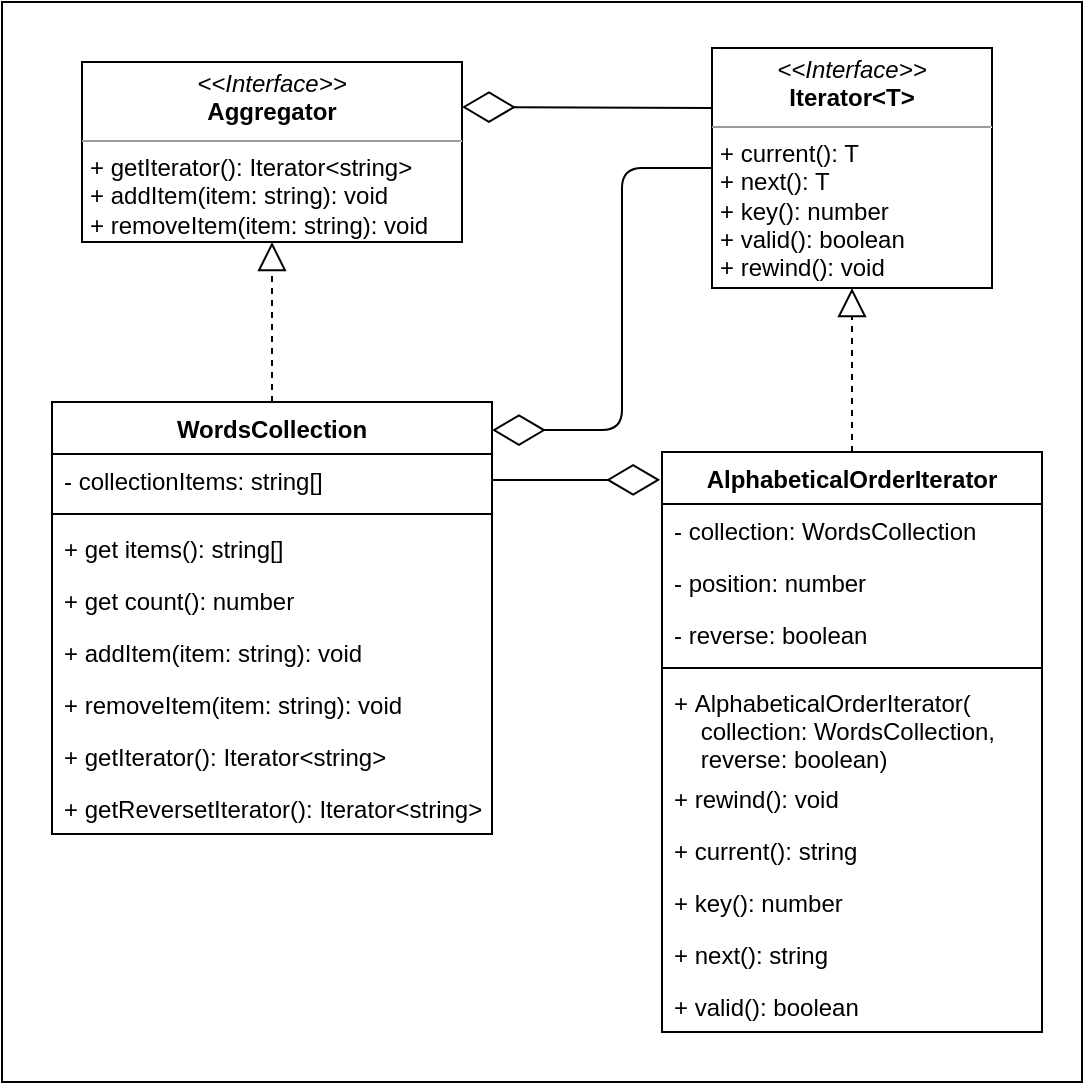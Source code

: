 <mxfile version="13.10.9" type="device"><diagram id="FWyPQcdAH2lQbk94zte-" name="Page-1"><mxGraphModel dx="1785" dy="621" grid="1" gridSize="10" guides="1" tooltips="1" connect="1" arrows="1" fold="1" page="1" pageScale="1" pageWidth="827" pageHeight="1169" math="0" shadow="0"><root><mxCell id="0"/><mxCell id="1" parent="0"/><mxCell id="_06BA4BoXEbgoeMatDcF-28" value="" style="rounded=0;whiteSpace=wrap;html=1;" vertex="1" parent="1"><mxGeometry x="30" y="70" width="540" height="540" as="geometry"/></mxCell><mxCell id="_06BA4BoXEbgoeMatDcF-1" value="&lt;p style=&quot;margin: 0px ; margin-top: 4px ; text-align: center&quot;&gt;&lt;i&gt;&amp;lt;&amp;lt;Interface&amp;gt;&amp;gt;&lt;/i&gt;&lt;br&gt;&lt;b&gt;Aggregator&lt;/b&gt;&lt;/p&gt;&lt;hr size=&quot;1&quot;&gt;&lt;p style=&quot;margin: 0px ; margin-left: 4px&quot;&gt;+ getIterator(): Iterator&amp;lt;string&amp;gt;&lt;/p&gt;&lt;p style=&quot;margin: 0px ; margin-left: 4px&quot;&gt;+ addItem(item: string): void&lt;/p&gt;&lt;p style=&quot;margin: 0px ; margin-left: 4px&quot;&gt;+ removeItem(item: string): void&lt;/p&gt;" style="verticalAlign=top;align=left;overflow=fill;fontSize=12;fontFamily=Helvetica;html=1;" vertex="1" parent="1"><mxGeometry x="70" y="100" width="190" height="90" as="geometry"/></mxCell><mxCell id="_06BA4BoXEbgoeMatDcF-2" value="&lt;p style=&quot;margin: 0px ; margin-top: 4px ; text-align: center&quot;&gt;&lt;i&gt;&amp;lt;&amp;lt;Interface&amp;gt;&amp;gt;&lt;/i&gt;&lt;br&gt;&lt;b&gt;Iterator&amp;lt;T&amp;gt;&lt;/b&gt;&lt;/p&gt;&lt;hr size=&quot;1&quot;&gt;&lt;p style=&quot;margin: 0px ; margin-left: 4px&quot;&gt;+ current(): T&lt;/p&gt;&lt;p style=&quot;margin: 0px ; margin-left: 4px&quot;&gt;+ next(): T&lt;/p&gt;&lt;p style=&quot;margin: 0px ; margin-left: 4px&quot;&gt;+ key(): number&lt;/p&gt;&lt;p style=&quot;margin: 0px ; margin-left: 4px&quot;&gt;+ valid(): boolean&lt;/p&gt;&lt;p style=&quot;margin: 0px ; margin-left: 4px&quot;&gt;+ rewind(): void&lt;/p&gt;" style="verticalAlign=top;align=left;overflow=fill;fontSize=12;fontFamily=Helvetica;html=1;" vertex="1" parent="1"><mxGeometry x="385" y="93" width="140" height="120" as="geometry"/></mxCell><mxCell id="_06BA4BoXEbgoeMatDcF-3" value="WordsCollection" style="swimlane;fontStyle=1;align=center;verticalAlign=top;childLayout=stackLayout;horizontal=1;startSize=26;horizontalStack=0;resizeParent=1;resizeParentMax=0;resizeLast=0;collapsible=1;marginBottom=0;" vertex="1" parent="1"><mxGeometry x="55" y="270" width="220" height="216" as="geometry"/></mxCell><mxCell id="_06BA4BoXEbgoeMatDcF-4" value="- collectionItems: string[]" style="text;strokeColor=none;fillColor=none;align=left;verticalAlign=top;spacingLeft=4;spacingRight=4;overflow=hidden;rotatable=0;points=[[0,0.5],[1,0.5]];portConstraint=eastwest;" vertex="1" parent="_06BA4BoXEbgoeMatDcF-3"><mxGeometry y="26" width="220" height="26" as="geometry"/></mxCell><mxCell id="_06BA4BoXEbgoeMatDcF-5" value="" style="line;strokeWidth=1;fillColor=none;align=left;verticalAlign=middle;spacingTop=-1;spacingLeft=3;spacingRight=3;rotatable=0;labelPosition=right;points=[];portConstraint=eastwest;" vertex="1" parent="_06BA4BoXEbgoeMatDcF-3"><mxGeometry y="52" width="220" height="8" as="geometry"/></mxCell><mxCell id="_06BA4BoXEbgoeMatDcF-6" value="+ get items(): string[]" style="text;strokeColor=none;fillColor=none;align=left;verticalAlign=top;spacingLeft=4;spacingRight=4;overflow=hidden;rotatable=0;points=[[0,0.5],[1,0.5]];portConstraint=eastwest;" vertex="1" parent="_06BA4BoXEbgoeMatDcF-3"><mxGeometry y="60" width="220" height="26" as="geometry"/></mxCell><mxCell id="_06BA4BoXEbgoeMatDcF-7" value="+ get count(): number" style="text;strokeColor=none;fillColor=none;align=left;verticalAlign=top;spacingLeft=4;spacingRight=4;overflow=hidden;rotatable=0;points=[[0,0.5],[1,0.5]];portConstraint=eastwest;" vertex="1" parent="_06BA4BoXEbgoeMatDcF-3"><mxGeometry y="86" width="220" height="26" as="geometry"/></mxCell><mxCell id="_06BA4BoXEbgoeMatDcF-8" value="+ addItem(item: string): void" style="text;strokeColor=none;fillColor=none;align=left;verticalAlign=top;spacingLeft=4;spacingRight=4;overflow=hidden;rotatable=0;points=[[0,0.5],[1,0.5]];portConstraint=eastwest;" vertex="1" parent="_06BA4BoXEbgoeMatDcF-3"><mxGeometry y="112" width="220" height="26" as="geometry"/></mxCell><mxCell id="_06BA4BoXEbgoeMatDcF-9" value="+ removeItem(item: string): void" style="text;strokeColor=none;fillColor=none;align=left;verticalAlign=top;spacingLeft=4;spacingRight=4;overflow=hidden;rotatable=0;points=[[0,0.5],[1,0.5]];portConstraint=eastwest;" vertex="1" parent="_06BA4BoXEbgoeMatDcF-3"><mxGeometry y="138" width="220" height="26" as="geometry"/></mxCell><mxCell id="_06BA4BoXEbgoeMatDcF-10" value="+ getIterator(): Iterator&lt;string&gt;" style="text;strokeColor=none;fillColor=none;align=left;verticalAlign=top;spacingLeft=4;spacingRight=4;overflow=hidden;rotatable=0;points=[[0,0.5],[1,0.5]];portConstraint=eastwest;" vertex="1" parent="_06BA4BoXEbgoeMatDcF-3"><mxGeometry y="164" width="220" height="26" as="geometry"/></mxCell><mxCell id="_06BA4BoXEbgoeMatDcF-11" value="+ getReversetIterator(): Iterator&lt;string&gt;" style="text;strokeColor=none;fillColor=none;align=left;verticalAlign=top;spacingLeft=4;spacingRight=4;overflow=hidden;rotatable=0;points=[[0,0.5],[1,0.5]];portConstraint=eastwest;" vertex="1" parent="_06BA4BoXEbgoeMatDcF-3"><mxGeometry y="190" width="220" height="26" as="geometry"/></mxCell><mxCell id="_06BA4BoXEbgoeMatDcF-12" value="" style="endArrow=diamondThin;endFill=0;endSize=24;html=1;entryX=1;entryY=0.25;entryDx=0;entryDy=0;exitX=0;exitY=0.25;exitDx=0;exitDy=0;" edge="1" parent="1" source="_06BA4BoXEbgoeMatDcF-2" target="_06BA4BoXEbgoeMatDcF-1"><mxGeometry width="160" relative="1" as="geometry"><mxPoint x="380" y="360" as="sourcePoint"/><mxPoint x="540" y="360" as="targetPoint"/></mxGeometry></mxCell><mxCell id="_06BA4BoXEbgoeMatDcF-13" value="" style="endArrow=block;dashed=1;endFill=0;endSize=12;html=1;entryX=0.5;entryY=1;entryDx=0;entryDy=0;exitX=0.5;exitY=0;exitDx=0;exitDy=0;" edge="1" parent="1" source="_06BA4BoXEbgoeMatDcF-3" target="_06BA4BoXEbgoeMatDcF-1"><mxGeometry width="160" relative="1" as="geometry"><mxPoint x="140" y="580" as="sourcePoint"/><mxPoint x="300" y="580" as="targetPoint"/></mxGeometry></mxCell><mxCell id="_06BA4BoXEbgoeMatDcF-14" value="AlphabeticalOrderIterator" style="swimlane;fontStyle=1;align=center;verticalAlign=top;childLayout=stackLayout;horizontal=1;startSize=26;horizontalStack=0;resizeParent=1;resizeParentMax=0;resizeLast=0;collapsible=1;marginBottom=0;" vertex="1" parent="1"><mxGeometry x="360" y="295" width="190" height="290" as="geometry"/></mxCell><mxCell id="_06BA4BoXEbgoeMatDcF-15" value="- collection: WordsCollection" style="text;strokeColor=none;fillColor=none;align=left;verticalAlign=top;spacingLeft=4;spacingRight=4;overflow=hidden;rotatable=0;points=[[0,0.5],[1,0.5]];portConstraint=eastwest;" vertex="1" parent="_06BA4BoXEbgoeMatDcF-14"><mxGeometry y="26" width="190" height="26" as="geometry"/></mxCell><mxCell id="_06BA4BoXEbgoeMatDcF-19" value="- position: number" style="text;strokeColor=none;fillColor=none;align=left;verticalAlign=top;spacingLeft=4;spacingRight=4;overflow=hidden;rotatable=0;points=[[0,0.5],[1,0.5]];portConstraint=eastwest;" vertex="1" parent="_06BA4BoXEbgoeMatDcF-14"><mxGeometry y="52" width="190" height="26" as="geometry"/></mxCell><mxCell id="_06BA4BoXEbgoeMatDcF-20" value="- reverse: boolean" style="text;strokeColor=none;fillColor=none;align=left;verticalAlign=top;spacingLeft=4;spacingRight=4;overflow=hidden;rotatable=0;points=[[0,0.5],[1,0.5]];portConstraint=eastwest;" vertex="1" parent="_06BA4BoXEbgoeMatDcF-14"><mxGeometry y="78" width="190" height="26" as="geometry"/></mxCell><mxCell id="_06BA4BoXEbgoeMatDcF-16" value="" style="line;strokeWidth=1;fillColor=none;align=left;verticalAlign=middle;spacingTop=-1;spacingLeft=3;spacingRight=3;rotatable=0;labelPosition=right;points=[];portConstraint=eastwest;" vertex="1" parent="_06BA4BoXEbgoeMatDcF-14"><mxGeometry y="104" width="190" height="8" as="geometry"/></mxCell><mxCell id="_06BA4BoXEbgoeMatDcF-17" value="+ AlphabeticalOrderIterator(&#10;    collection: WordsCollection,&#10;    reverse: boolean)" style="text;strokeColor=none;fillColor=none;align=left;verticalAlign=top;spacingLeft=4;spacingRight=4;overflow=hidden;rotatable=0;points=[[0,0.5],[1,0.5]];portConstraint=eastwest;fontStyle=0" vertex="1" parent="_06BA4BoXEbgoeMatDcF-14"><mxGeometry y="112" width="190" height="48" as="geometry"/></mxCell><mxCell id="_06BA4BoXEbgoeMatDcF-21" value="+ rewind(): void" style="text;strokeColor=none;fillColor=none;align=left;verticalAlign=top;spacingLeft=4;spacingRight=4;overflow=hidden;rotatable=0;points=[[0,0.5],[1,0.5]];portConstraint=eastwest;" vertex="1" parent="_06BA4BoXEbgoeMatDcF-14"><mxGeometry y="160" width="190" height="26" as="geometry"/></mxCell><mxCell id="_06BA4BoXEbgoeMatDcF-22" value="+ current(): string" style="text;strokeColor=none;fillColor=none;align=left;verticalAlign=top;spacingLeft=4;spacingRight=4;overflow=hidden;rotatable=0;points=[[0,0.5],[1,0.5]];portConstraint=eastwest;" vertex="1" parent="_06BA4BoXEbgoeMatDcF-14"><mxGeometry y="186" width="190" height="26" as="geometry"/></mxCell><mxCell id="_06BA4BoXEbgoeMatDcF-23" value="+ key(): number" style="text;strokeColor=none;fillColor=none;align=left;verticalAlign=top;spacingLeft=4;spacingRight=4;overflow=hidden;rotatable=0;points=[[0,0.5],[1,0.5]];portConstraint=eastwest;" vertex="1" parent="_06BA4BoXEbgoeMatDcF-14"><mxGeometry y="212" width="190" height="26" as="geometry"/></mxCell><mxCell id="_06BA4BoXEbgoeMatDcF-24" value="+ next(): string" style="text;strokeColor=none;fillColor=none;align=left;verticalAlign=top;spacingLeft=4;spacingRight=4;overflow=hidden;rotatable=0;points=[[0,0.5],[1,0.5]];portConstraint=eastwest;" vertex="1" parent="_06BA4BoXEbgoeMatDcF-14"><mxGeometry y="238" width="190" height="26" as="geometry"/></mxCell><mxCell id="_06BA4BoXEbgoeMatDcF-25" value="+ valid(): boolean" style="text;strokeColor=none;fillColor=none;align=left;verticalAlign=top;spacingLeft=4;spacingRight=4;overflow=hidden;rotatable=0;points=[[0,0.5],[1,0.5]];portConstraint=eastwest;" vertex="1" parent="_06BA4BoXEbgoeMatDcF-14"><mxGeometry y="264" width="190" height="26" as="geometry"/></mxCell><mxCell id="_06BA4BoXEbgoeMatDcF-18" value="" style="endArrow=diamondThin;endFill=0;endSize=24;html=1;exitX=1;exitY=0.5;exitDx=0;exitDy=0;entryX=-0.005;entryY=0.048;entryDx=0;entryDy=0;entryPerimeter=0;" edge="1" parent="1" source="_06BA4BoXEbgoeMatDcF-4" target="_06BA4BoXEbgoeMatDcF-14"><mxGeometry width="160" relative="1" as="geometry"><mxPoint x="190" y="500" as="sourcePoint"/><mxPoint x="350" y="500" as="targetPoint"/></mxGeometry></mxCell><mxCell id="_06BA4BoXEbgoeMatDcF-26" value="" style="endArrow=block;dashed=1;endFill=0;endSize=12;html=1;entryX=0.5;entryY=1;entryDx=0;entryDy=0;exitX=0.5;exitY=0;exitDx=0;exitDy=0;" edge="1" parent="1" source="_06BA4BoXEbgoeMatDcF-14" target="_06BA4BoXEbgoeMatDcF-2"><mxGeometry width="160" relative="1" as="geometry"><mxPoint x="610" y="430" as="sourcePoint"/><mxPoint x="770" y="430" as="targetPoint"/></mxGeometry></mxCell><mxCell id="_06BA4BoXEbgoeMatDcF-27" value="" style="endArrow=diamondThin;endFill=0;endSize=24;html=1;entryX=1;entryY=0.065;entryDx=0;entryDy=0;entryPerimeter=0;exitX=0;exitY=0.5;exitDx=0;exitDy=0;" edge="1" parent="1" source="_06BA4BoXEbgoeMatDcF-2" target="_06BA4BoXEbgoeMatDcF-3"><mxGeometry width="160" relative="1" as="geometry"><mxPoint x="230" y="590" as="sourcePoint"/><mxPoint x="390" y="590" as="targetPoint"/><Array as="points"><mxPoint x="340" y="153"/><mxPoint x="340" y="284"/></Array></mxGeometry></mxCell></root></mxGraphModel></diagram></mxfile>